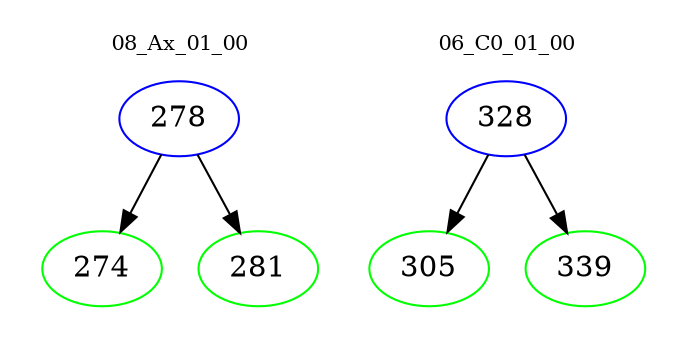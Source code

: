 digraph{
subgraph cluster_0 {
color = white
label = "08_Ax_01_00";
fontsize=10;
T0_278 [label="278", color="blue"]
T0_278 -> T0_274 [color="black"]
T0_274 [label="274", color="green"]
T0_278 -> T0_281 [color="black"]
T0_281 [label="281", color="green"]
}
subgraph cluster_1 {
color = white
label = "06_C0_01_00";
fontsize=10;
T1_328 [label="328", color="blue"]
T1_328 -> T1_305 [color="black"]
T1_305 [label="305", color="green"]
T1_328 -> T1_339 [color="black"]
T1_339 [label="339", color="green"]
}
}
